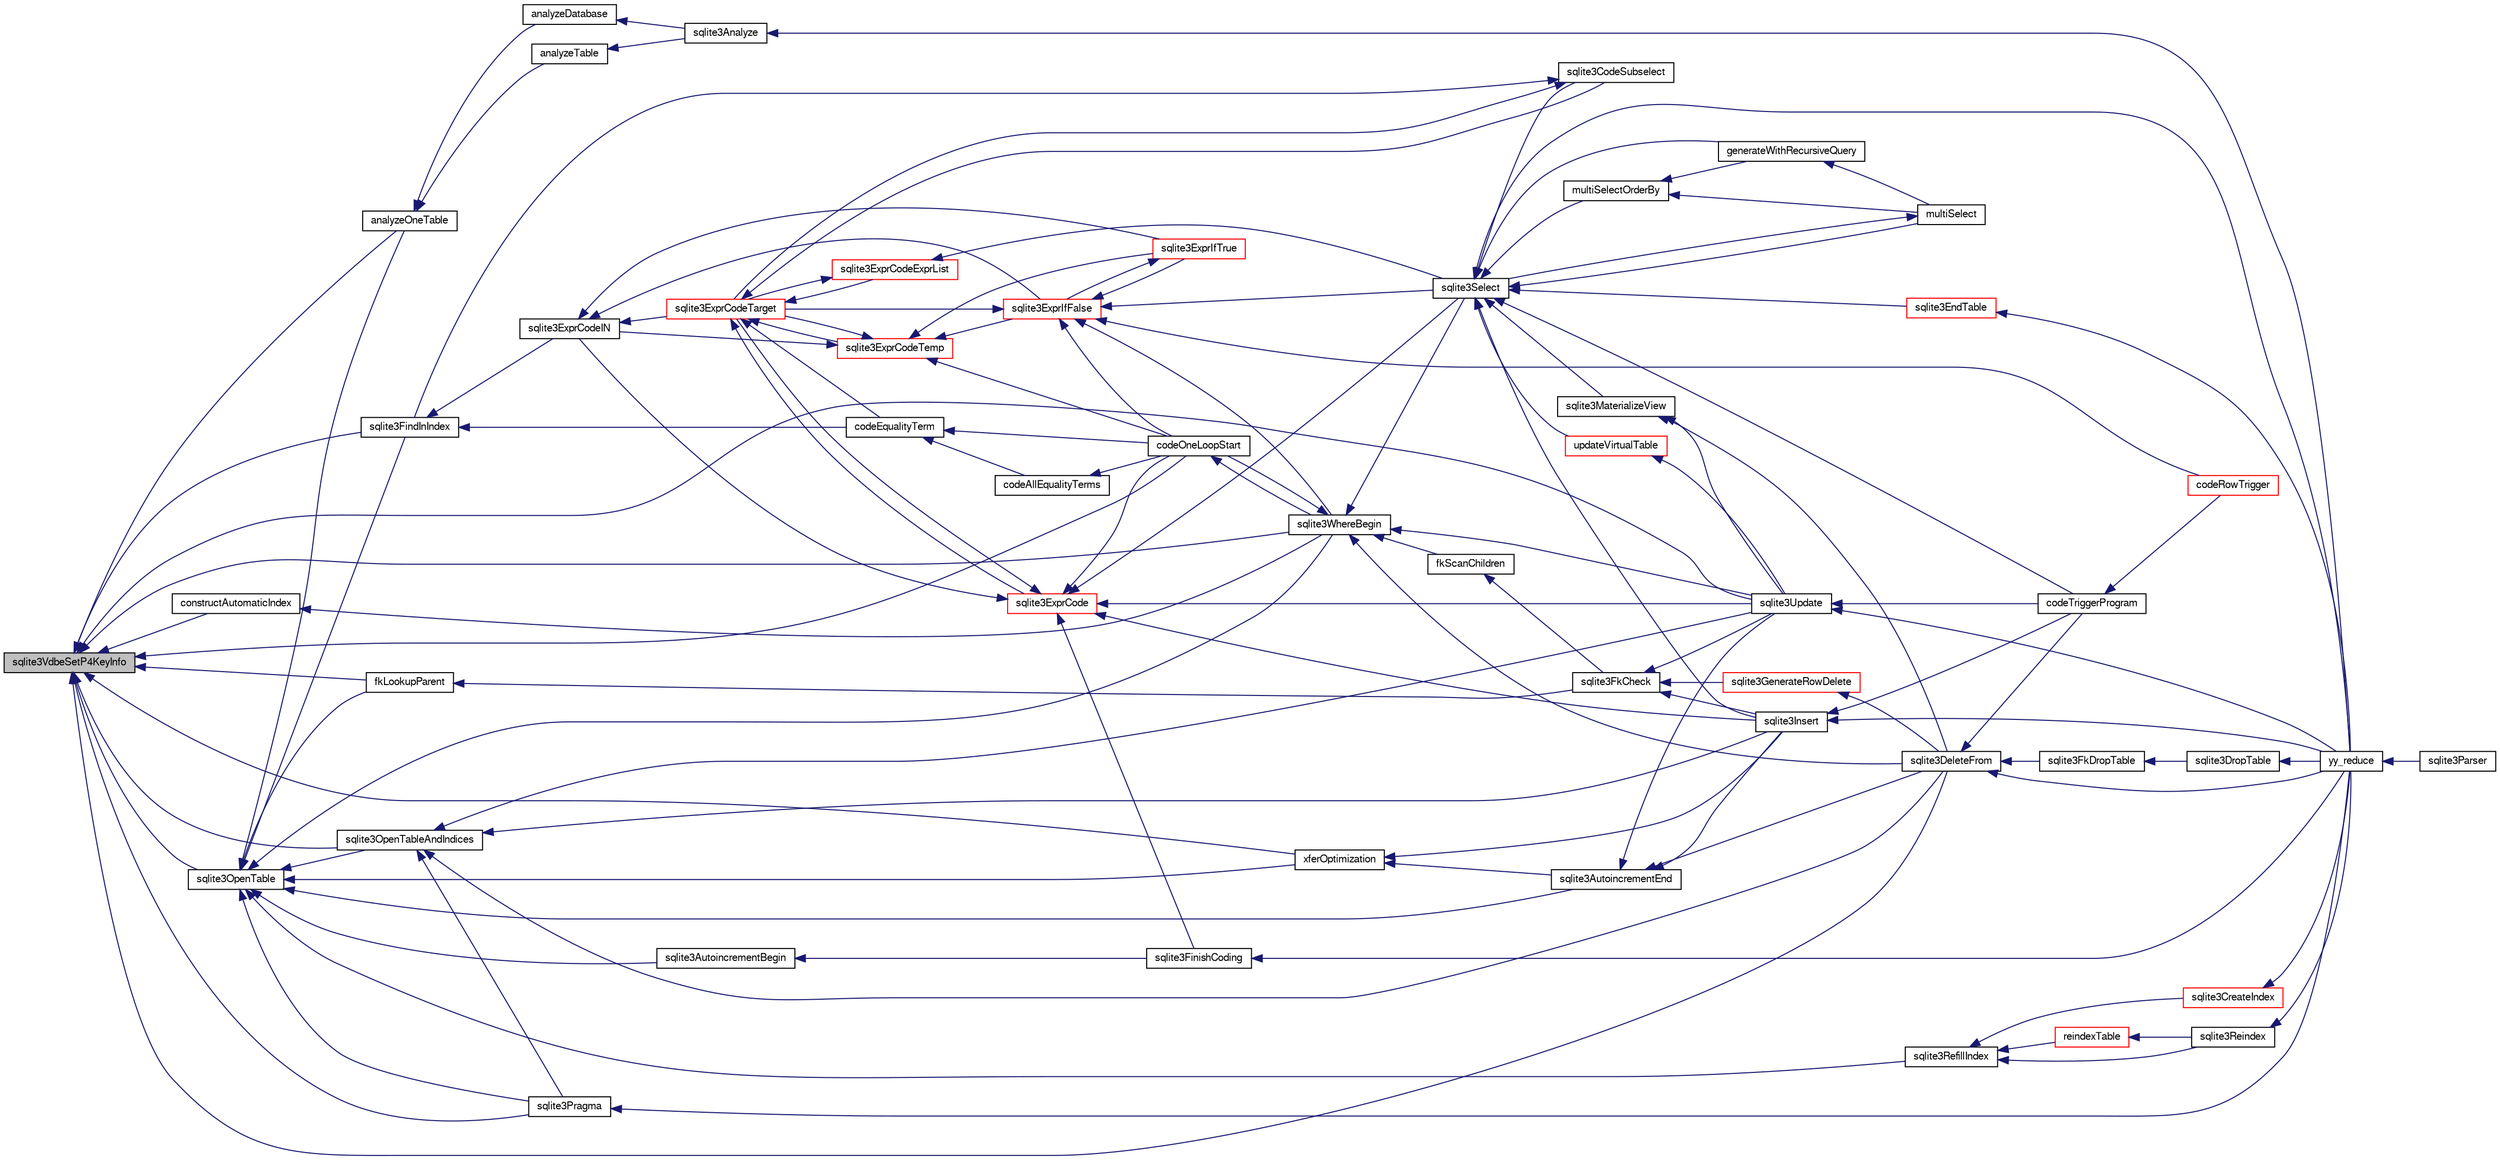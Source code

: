 digraph "sqlite3VdbeSetP4KeyInfo"
{
  edge [fontname="FreeSans",fontsize="10",labelfontname="FreeSans",labelfontsize="10"];
  node [fontname="FreeSans",fontsize="10",shape=record];
  rankdir="LR";
  Node791402 [label="sqlite3VdbeSetP4KeyInfo",height=0.2,width=0.4,color="black", fillcolor="grey75", style="filled", fontcolor="black"];
  Node791402 -> Node791403 [dir="back",color="midnightblue",fontsize="10",style="solid",fontname="FreeSans"];
  Node791403 [label="sqlite3FindInIndex",height=0.2,width=0.4,color="black", fillcolor="white", style="filled",URL="$sqlite3_8c.html#af7d8c56ab0231f44bb5f87b3fafeffb2"];
  Node791403 -> Node791404 [dir="back",color="midnightblue",fontsize="10",style="solid",fontname="FreeSans"];
  Node791404 [label="sqlite3ExprCodeIN",height=0.2,width=0.4,color="black", fillcolor="white", style="filled",URL="$sqlite3_8c.html#ad9cf4f5b5ffb90c24a4a0900c8626193"];
  Node791404 -> Node791405 [dir="back",color="midnightblue",fontsize="10",style="solid",fontname="FreeSans"];
  Node791405 [label="sqlite3ExprCodeTarget",height=0.2,width=0.4,color="red", fillcolor="white", style="filled",URL="$sqlite3_8c.html#a4f308397a0a3ed299ed31aaa1ae2a293"];
  Node791405 -> Node791406 [dir="back",color="midnightblue",fontsize="10",style="solid",fontname="FreeSans"];
  Node791406 [label="sqlite3CodeSubselect",height=0.2,width=0.4,color="black", fillcolor="white", style="filled",URL="$sqlite3_8c.html#aa69b46d2204a1d1b110107a1be12ee0c"];
  Node791406 -> Node791403 [dir="back",color="midnightblue",fontsize="10",style="solid",fontname="FreeSans"];
  Node791406 -> Node791405 [dir="back",color="midnightblue",fontsize="10",style="solid",fontname="FreeSans"];
  Node791405 -> Node791407 [dir="back",color="midnightblue",fontsize="10",style="solid",fontname="FreeSans"];
  Node791407 [label="sqlite3ExprCodeTemp",height=0.2,width=0.4,color="red", fillcolor="white", style="filled",URL="$sqlite3_8c.html#a3bc5c1ccb3c5851847e2aeb4a84ae1fc"];
  Node791407 -> Node791404 [dir="back",color="midnightblue",fontsize="10",style="solid",fontname="FreeSans"];
  Node791407 -> Node791405 [dir="back",color="midnightblue",fontsize="10",style="solid",fontname="FreeSans"];
  Node791407 -> Node791409 [dir="back",color="midnightblue",fontsize="10",style="solid",fontname="FreeSans"];
  Node791409 [label="sqlite3ExprIfTrue",height=0.2,width=0.4,color="red", fillcolor="white", style="filled",URL="$sqlite3_8c.html#ad93a55237c23e1b743ab1f59df1a1444"];
  Node791409 -> Node791410 [dir="back",color="midnightblue",fontsize="10",style="solid",fontname="FreeSans"];
  Node791410 [label="sqlite3ExprIfFalse",height=0.2,width=0.4,color="red", fillcolor="white", style="filled",URL="$sqlite3_8c.html#af97ecccb5d56e321e118414b08f65b71"];
  Node791410 -> Node791405 [dir="back",color="midnightblue",fontsize="10",style="solid",fontname="FreeSans"];
  Node791410 -> Node791409 [dir="back",color="midnightblue",fontsize="10",style="solid",fontname="FreeSans"];
  Node791410 -> Node791443 [dir="back",color="midnightblue",fontsize="10",style="solid",fontname="FreeSans"];
  Node791443 [label="sqlite3Select",height=0.2,width=0.4,color="black", fillcolor="white", style="filled",URL="$sqlite3_8c.html#a2465ee8c956209ba4b272477b7c21a45"];
  Node791443 -> Node791406 [dir="back",color="midnightblue",fontsize="10",style="solid",fontname="FreeSans"];
  Node791443 -> Node791418 [dir="back",color="midnightblue",fontsize="10",style="solid",fontname="FreeSans"];
  Node791418 [label="sqlite3EndTable",height=0.2,width=0.4,color="red", fillcolor="white", style="filled",URL="$sqlite3_8c.html#a7b5f2c66c0f0b6f819d970ca389768b0"];
  Node791418 -> Node791415 [dir="back",color="midnightblue",fontsize="10",style="solid",fontname="FreeSans"];
  Node791415 [label="yy_reduce",height=0.2,width=0.4,color="black", fillcolor="white", style="filled",URL="$sqlite3_8c.html#a7c419a9b25711c666a9a2449ef377f14"];
  Node791415 -> Node791416 [dir="back",color="midnightblue",fontsize="10",style="solid",fontname="FreeSans"];
  Node791416 [label="sqlite3Parser",height=0.2,width=0.4,color="black", fillcolor="white", style="filled",URL="$sqlite3_8c.html#a0327d71a5fabe0b6a343d78a2602e72a"];
  Node791443 -> Node791444 [dir="back",color="midnightblue",fontsize="10",style="solid",fontname="FreeSans"];
  Node791444 [label="sqlite3MaterializeView",height=0.2,width=0.4,color="black", fillcolor="white", style="filled",URL="$sqlite3_8c.html#a4557984b0b75f998fb0c3f231c9b1def"];
  Node791444 -> Node791425 [dir="back",color="midnightblue",fontsize="10",style="solid",fontname="FreeSans"];
  Node791425 [label="sqlite3DeleteFrom",height=0.2,width=0.4,color="black", fillcolor="white", style="filled",URL="$sqlite3_8c.html#ab9b4b45349188b49eabb23f94608a091"];
  Node791425 -> Node791426 [dir="back",color="midnightblue",fontsize="10",style="solid",fontname="FreeSans"];
  Node791426 [label="sqlite3FkDropTable",height=0.2,width=0.4,color="black", fillcolor="white", style="filled",URL="$sqlite3_8c.html#a1218c6fc74e89152ceaa4760e82f5ef9"];
  Node791426 -> Node791427 [dir="back",color="midnightblue",fontsize="10",style="solid",fontname="FreeSans"];
  Node791427 [label="sqlite3DropTable",height=0.2,width=0.4,color="black", fillcolor="white", style="filled",URL="$sqlite3_8c.html#a5534f77364b5568783c0e50db3c9defb"];
  Node791427 -> Node791415 [dir="back",color="midnightblue",fontsize="10",style="solid",fontname="FreeSans"];
  Node791425 -> Node791428 [dir="back",color="midnightblue",fontsize="10",style="solid",fontname="FreeSans"];
  Node791428 [label="codeTriggerProgram",height=0.2,width=0.4,color="black", fillcolor="white", style="filled",URL="$sqlite3_8c.html#a120801f59d9281d201d2ff4b2606836e"];
  Node791428 -> Node791429 [dir="back",color="midnightblue",fontsize="10",style="solid",fontname="FreeSans"];
  Node791429 [label="codeRowTrigger",height=0.2,width=0.4,color="red", fillcolor="white", style="filled",URL="$sqlite3_8c.html#a463cea5aaaf388b560b206570a0022fc"];
  Node791425 -> Node791415 [dir="back",color="midnightblue",fontsize="10",style="solid",fontname="FreeSans"];
  Node791444 -> Node791433 [dir="back",color="midnightblue",fontsize="10",style="solid",fontname="FreeSans"];
  Node791433 [label="sqlite3Update",height=0.2,width=0.4,color="black", fillcolor="white", style="filled",URL="$sqlite3_8c.html#ac5aa67c46e8cc8174566fabe6809fafa"];
  Node791433 -> Node791428 [dir="back",color="midnightblue",fontsize="10",style="solid",fontname="FreeSans"];
  Node791433 -> Node791415 [dir="back",color="midnightblue",fontsize="10",style="solid",fontname="FreeSans"];
  Node791443 -> Node791435 [dir="back",color="midnightblue",fontsize="10",style="solid",fontname="FreeSans"];
  Node791435 [label="sqlite3Insert",height=0.2,width=0.4,color="black", fillcolor="white", style="filled",URL="$sqlite3_8c.html#a5b17c9c2000bae6bdff8e6be48d7dc2b"];
  Node791435 -> Node791428 [dir="back",color="midnightblue",fontsize="10",style="solid",fontname="FreeSans"];
  Node791435 -> Node791415 [dir="back",color="midnightblue",fontsize="10",style="solid",fontname="FreeSans"];
  Node791443 -> Node791445 [dir="back",color="midnightblue",fontsize="10",style="solid",fontname="FreeSans"];
  Node791445 [label="generateWithRecursiveQuery",height=0.2,width=0.4,color="black", fillcolor="white", style="filled",URL="$sqlite3_8c.html#ade2c3663fa9c3b9676507984b9483942"];
  Node791445 -> Node791446 [dir="back",color="midnightblue",fontsize="10",style="solid",fontname="FreeSans"];
  Node791446 [label="multiSelect",height=0.2,width=0.4,color="black", fillcolor="white", style="filled",URL="$sqlite3_8c.html#a6456c61f3d9b2389738753cedfa24fa7"];
  Node791446 -> Node791443 [dir="back",color="midnightblue",fontsize="10",style="solid",fontname="FreeSans"];
  Node791443 -> Node791446 [dir="back",color="midnightblue",fontsize="10",style="solid",fontname="FreeSans"];
  Node791443 -> Node791447 [dir="back",color="midnightblue",fontsize="10",style="solid",fontname="FreeSans"];
  Node791447 [label="multiSelectOrderBy",height=0.2,width=0.4,color="black", fillcolor="white", style="filled",URL="$sqlite3_8c.html#afcdb8488c6f4dfdadaf9f04bca35b808"];
  Node791447 -> Node791445 [dir="back",color="midnightblue",fontsize="10",style="solid",fontname="FreeSans"];
  Node791447 -> Node791446 [dir="back",color="midnightblue",fontsize="10",style="solid",fontname="FreeSans"];
  Node791443 -> Node791428 [dir="back",color="midnightblue",fontsize="10",style="solid",fontname="FreeSans"];
  Node791443 -> Node791448 [dir="back",color="midnightblue",fontsize="10",style="solid",fontname="FreeSans"];
  Node791448 [label="updateVirtualTable",height=0.2,width=0.4,color="red", fillcolor="white", style="filled",URL="$sqlite3_8c.html#a740220531db9293c39a2cdd7da3f74e1"];
  Node791448 -> Node791433 [dir="back",color="midnightblue",fontsize="10",style="solid",fontname="FreeSans"];
  Node791443 -> Node791415 [dir="back",color="midnightblue",fontsize="10",style="solid",fontname="FreeSans"];
  Node791410 -> Node791429 [dir="back",color="midnightblue",fontsize="10",style="solid",fontname="FreeSans"];
  Node791410 -> Node791449 [dir="back",color="midnightblue",fontsize="10",style="solid",fontname="FreeSans"];
  Node791449 [label="codeOneLoopStart",height=0.2,width=0.4,color="black", fillcolor="white", style="filled",URL="$sqlite3_8c.html#aa868875120b151c169cc79139ed6e008"];
  Node791449 -> Node791440 [dir="back",color="midnightblue",fontsize="10",style="solid",fontname="FreeSans"];
  Node791440 [label="sqlite3WhereBegin",height=0.2,width=0.4,color="black", fillcolor="white", style="filled",URL="$sqlite3_8c.html#acad049f5c9a96a8118cffd5e5ce89f7c"];
  Node791440 -> Node791425 [dir="back",color="midnightblue",fontsize="10",style="solid",fontname="FreeSans"];
  Node791440 -> Node791441 [dir="back",color="midnightblue",fontsize="10",style="solid",fontname="FreeSans"];
  Node791441 [label="fkScanChildren",height=0.2,width=0.4,color="black", fillcolor="white", style="filled",URL="$sqlite3_8c.html#a67c9dcb484336b3155e7a82a037d4691"];
  Node791441 -> Node791442 [dir="back",color="midnightblue",fontsize="10",style="solid",fontname="FreeSans"];
  Node791442 [label="sqlite3FkCheck",height=0.2,width=0.4,color="black", fillcolor="white", style="filled",URL="$sqlite3_8c.html#aa38fb76c7d6f48f19772877a41703b92"];
  Node791442 -> Node791424 [dir="back",color="midnightblue",fontsize="10",style="solid",fontname="FreeSans"];
  Node791424 [label="sqlite3GenerateRowDelete",height=0.2,width=0.4,color="red", fillcolor="white", style="filled",URL="$sqlite3_8c.html#a2c76cbf3027fc18fdbb8cb4cd96b77d9"];
  Node791424 -> Node791425 [dir="back",color="midnightblue",fontsize="10",style="solid",fontname="FreeSans"];
  Node791442 -> Node791435 [dir="back",color="midnightblue",fontsize="10",style="solid",fontname="FreeSans"];
  Node791442 -> Node791433 [dir="back",color="midnightblue",fontsize="10",style="solid",fontname="FreeSans"];
  Node791440 -> Node791443 [dir="back",color="midnightblue",fontsize="10",style="solid",fontname="FreeSans"];
  Node791440 -> Node791433 [dir="back",color="midnightblue",fontsize="10",style="solid",fontname="FreeSans"];
  Node791440 -> Node791449 [dir="back",color="midnightblue",fontsize="10",style="solid",fontname="FreeSans"];
  Node791410 -> Node791440 [dir="back",color="midnightblue",fontsize="10",style="solid",fontname="FreeSans"];
  Node791407 -> Node791410 [dir="back",color="midnightblue",fontsize="10",style="solid",fontname="FreeSans"];
  Node791407 -> Node791449 [dir="back",color="midnightblue",fontsize="10",style="solid",fontname="FreeSans"];
  Node791405 -> Node791450 [dir="back",color="midnightblue",fontsize="10",style="solid",fontname="FreeSans"];
  Node791450 [label="sqlite3ExprCode",height=0.2,width=0.4,color="red", fillcolor="white", style="filled",URL="$sqlite3_8c.html#a75f270fb0b111b86924cca4ea507b417"];
  Node791450 -> Node791404 [dir="back",color="midnightblue",fontsize="10",style="solid",fontname="FreeSans"];
  Node791450 -> Node791405 [dir="back",color="midnightblue",fontsize="10",style="solid",fontname="FreeSans"];
  Node791450 -> Node791456 [dir="back",color="midnightblue",fontsize="10",style="solid",fontname="FreeSans"];
  Node791456 [label="sqlite3FinishCoding",height=0.2,width=0.4,color="black", fillcolor="white", style="filled",URL="$sqlite3_8c.html#a651bc5b446c276c092705856d995b278"];
  Node791456 -> Node791415 [dir="back",color="midnightblue",fontsize="10",style="solid",fontname="FreeSans"];
  Node791450 -> Node791435 [dir="back",color="midnightblue",fontsize="10",style="solid",fontname="FreeSans"];
  Node791450 -> Node791443 [dir="back",color="midnightblue",fontsize="10",style="solid",fontname="FreeSans"];
  Node791450 -> Node791433 [dir="back",color="midnightblue",fontsize="10",style="solid",fontname="FreeSans"];
  Node791450 -> Node791449 [dir="back",color="midnightblue",fontsize="10",style="solid",fontname="FreeSans"];
  Node791405 -> Node791459 [dir="back",color="midnightblue",fontsize="10",style="solid",fontname="FreeSans"];
  Node791459 [label="sqlite3ExprCodeExprList",height=0.2,width=0.4,color="red", fillcolor="white", style="filled",URL="$sqlite3_8c.html#a05b2b3dc3de7565de24eb3a2ff4e9566"];
  Node791459 -> Node791405 [dir="back",color="midnightblue",fontsize="10",style="solid",fontname="FreeSans"];
  Node791459 -> Node791443 [dir="back",color="midnightblue",fontsize="10",style="solid",fontname="FreeSans"];
  Node791405 -> Node791471 [dir="back",color="midnightblue",fontsize="10",style="solid",fontname="FreeSans"];
  Node791471 [label="codeEqualityTerm",height=0.2,width=0.4,color="black", fillcolor="white", style="filled",URL="$sqlite3_8c.html#ad88a57073f031452c9843e97f15acc47"];
  Node791471 -> Node791472 [dir="back",color="midnightblue",fontsize="10",style="solid",fontname="FreeSans"];
  Node791472 [label="codeAllEqualityTerms",height=0.2,width=0.4,color="black", fillcolor="white", style="filled",URL="$sqlite3_8c.html#a3095598b812500a4efe41bf17cd49381"];
  Node791472 -> Node791449 [dir="back",color="midnightblue",fontsize="10",style="solid",fontname="FreeSans"];
  Node791471 -> Node791449 [dir="back",color="midnightblue",fontsize="10",style="solid",fontname="FreeSans"];
  Node791404 -> Node791409 [dir="back",color="midnightblue",fontsize="10",style="solid",fontname="FreeSans"];
  Node791404 -> Node791410 [dir="back",color="midnightblue",fontsize="10",style="solid",fontname="FreeSans"];
  Node791403 -> Node791471 [dir="back",color="midnightblue",fontsize="10",style="solid",fontname="FreeSans"];
  Node791402 -> Node791473 [dir="back",color="midnightblue",fontsize="10",style="solid",fontname="FreeSans"];
  Node791473 [label="analyzeOneTable",height=0.2,width=0.4,color="black", fillcolor="white", style="filled",URL="$sqlite3_8c.html#a31d4182bf855943a5d0526dbb4987803"];
  Node791473 -> Node791474 [dir="back",color="midnightblue",fontsize="10",style="solid",fontname="FreeSans"];
  Node791474 [label="analyzeDatabase",height=0.2,width=0.4,color="black", fillcolor="white", style="filled",URL="$sqlite3_8c.html#a19f2a630f42aaa010d1b47b81f8cea18"];
  Node791474 -> Node791475 [dir="back",color="midnightblue",fontsize="10",style="solid",fontname="FreeSans"];
  Node791475 [label="sqlite3Analyze",height=0.2,width=0.4,color="black", fillcolor="white", style="filled",URL="$sqlite3_8c.html#ac696deb1ccaae3fa855cfbd0bfd4d048"];
  Node791475 -> Node791415 [dir="back",color="midnightblue",fontsize="10",style="solid",fontname="FreeSans"];
  Node791473 -> Node791476 [dir="back",color="midnightblue",fontsize="10",style="solid",fontname="FreeSans"];
  Node791476 [label="analyzeTable",height=0.2,width=0.4,color="black", fillcolor="white", style="filled",URL="$sqlite3_8c.html#a85f18bcf2d42d5d6ae3033b0c49144b6"];
  Node791476 -> Node791475 [dir="back",color="midnightblue",fontsize="10",style="solid",fontname="FreeSans"];
  Node791402 -> Node791425 [dir="back",color="midnightblue",fontsize="10",style="solid",fontname="FreeSans"];
  Node791402 -> Node791477 [dir="back",color="midnightblue",fontsize="10",style="solid",fontname="FreeSans"];
  Node791477 [label="fkLookupParent",height=0.2,width=0.4,color="black", fillcolor="white", style="filled",URL="$sqlite3_8c.html#ac7b0111b1d2e3305a38874a645a86d06"];
  Node791477 -> Node791442 [dir="back",color="midnightblue",fontsize="10",style="solid",fontname="FreeSans"];
  Node791402 -> Node791478 [dir="back",color="midnightblue",fontsize="10",style="solid",fontname="FreeSans"];
  Node791478 [label="sqlite3OpenTable",height=0.2,width=0.4,color="black", fillcolor="white", style="filled",URL="$sqlite3_8c.html#aa935d8de28fb95e999736ef792d5a808"];
  Node791478 -> Node791403 [dir="back",color="midnightblue",fontsize="10",style="solid",fontname="FreeSans"];
  Node791478 -> Node791473 [dir="back",color="midnightblue",fontsize="10",style="solid",fontname="FreeSans"];
  Node791478 -> Node791412 [dir="back",color="midnightblue",fontsize="10",style="solid",fontname="FreeSans"];
  Node791412 [label="sqlite3RefillIndex",height=0.2,width=0.4,color="black", fillcolor="white", style="filled",URL="$sqlite3_8c.html#a17be5b679d9181b961ea9ba4a18d4f80"];
  Node791412 -> Node791413 [dir="back",color="midnightblue",fontsize="10",style="solid",fontname="FreeSans"];
  Node791413 [label="sqlite3CreateIndex",height=0.2,width=0.4,color="red", fillcolor="white", style="filled",URL="$sqlite3_8c.html#a8dbe5e590ab6c58a8c45f34f7c81e825"];
  Node791413 -> Node791415 [dir="back",color="midnightblue",fontsize="10",style="solid",fontname="FreeSans"];
  Node791412 -> Node791420 [dir="back",color="midnightblue",fontsize="10",style="solid",fontname="FreeSans"];
  Node791420 [label="reindexTable",height=0.2,width=0.4,color="red", fillcolor="white", style="filled",URL="$sqlite3_8c.html#aaa297e36c19aa0d39c60bf95a03b04b6"];
  Node791420 -> Node791422 [dir="back",color="midnightblue",fontsize="10",style="solid",fontname="FreeSans"];
  Node791422 [label="sqlite3Reindex",height=0.2,width=0.4,color="black", fillcolor="white", style="filled",URL="$sqlite3_8c.html#abd189e31189391e1ef114b413ff4abbf"];
  Node791422 -> Node791415 [dir="back",color="midnightblue",fontsize="10",style="solid",fontname="FreeSans"];
  Node791412 -> Node791422 [dir="back",color="midnightblue",fontsize="10",style="solid",fontname="FreeSans"];
  Node791478 -> Node791477 [dir="back",color="midnightblue",fontsize="10",style="solid",fontname="FreeSans"];
  Node791478 -> Node791479 [dir="back",color="midnightblue",fontsize="10",style="solid",fontname="FreeSans"];
  Node791479 [label="sqlite3AutoincrementBegin",height=0.2,width=0.4,color="black", fillcolor="white", style="filled",URL="$sqlite3_8c.html#a62a5d5880763dac53a4110157e094ebd"];
  Node791479 -> Node791456 [dir="back",color="midnightblue",fontsize="10",style="solid",fontname="FreeSans"];
  Node791478 -> Node791480 [dir="back",color="midnightblue",fontsize="10",style="solid",fontname="FreeSans"];
  Node791480 [label="sqlite3AutoincrementEnd",height=0.2,width=0.4,color="black", fillcolor="white", style="filled",URL="$sqlite3_8c.html#ad8f51f6ea684367030cd9c09234374e7"];
  Node791480 -> Node791425 [dir="back",color="midnightblue",fontsize="10",style="solid",fontname="FreeSans"];
  Node791480 -> Node791435 [dir="back",color="midnightblue",fontsize="10",style="solid",fontname="FreeSans"];
  Node791480 -> Node791433 [dir="back",color="midnightblue",fontsize="10",style="solid",fontname="FreeSans"];
  Node791478 -> Node791481 [dir="back",color="midnightblue",fontsize="10",style="solid",fontname="FreeSans"];
  Node791481 [label="sqlite3OpenTableAndIndices",height=0.2,width=0.4,color="black", fillcolor="white", style="filled",URL="$sqlite3_8c.html#a14aa7e8abd9fb8406812b9f90560e6ac"];
  Node791481 -> Node791425 [dir="back",color="midnightblue",fontsize="10",style="solid",fontname="FreeSans"];
  Node791481 -> Node791435 [dir="back",color="midnightblue",fontsize="10",style="solid",fontname="FreeSans"];
  Node791481 -> Node791438 [dir="back",color="midnightblue",fontsize="10",style="solid",fontname="FreeSans"];
  Node791438 [label="sqlite3Pragma",height=0.2,width=0.4,color="black", fillcolor="white", style="filled",URL="$sqlite3_8c.html#a111391370f58f8e6a6eca51fd34d62ed"];
  Node791438 -> Node791415 [dir="back",color="midnightblue",fontsize="10",style="solid",fontname="FreeSans"];
  Node791481 -> Node791433 [dir="back",color="midnightblue",fontsize="10",style="solid",fontname="FreeSans"];
  Node791478 -> Node791482 [dir="back",color="midnightblue",fontsize="10",style="solid",fontname="FreeSans"];
  Node791482 [label="xferOptimization",height=0.2,width=0.4,color="black", fillcolor="white", style="filled",URL="$sqlite3_8c.html#ae85c90f7d064fe83f4ed930e708855d2"];
  Node791482 -> Node791480 [dir="back",color="midnightblue",fontsize="10",style="solid",fontname="FreeSans"];
  Node791482 -> Node791435 [dir="back",color="midnightblue",fontsize="10",style="solid",fontname="FreeSans"];
  Node791478 -> Node791438 [dir="back",color="midnightblue",fontsize="10",style="solid",fontname="FreeSans"];
  Node791478 -> Node791440 [dir="back",color="midnightblue",fontsize="10",style="solid",fontname="FreeSans"];
  Node791402 -> Node791481 [dir="back",color="midnightblue",fontsize="10",style="solid",fontname="FreeSans"];
  Node791402 -> Node791482 [dir="back",color="midnightblue",fontsize="10",style="solid",fontname="FreeSans"];
  Node791402 -> Node791438 [dir="back",color="midnightblue",fontsize="10",style="solid",fontname="FreeSans"];
  Node791402 -> Node791433 [dir="back",color="midnightblue",fontsize="10",style="solid",fontname="FreeSans"];
  Node791402 -> Node791439 [dir="back",color="midnightblue",fontsize="10",style="solid",fontname="FreeSans"];
  Node791439 [label="constructAutomaticIndex",height=0.2,width=0.4,color="black", fillcolor="white", style="filled",URL="$sqlite3_8c.html#aad43d38bc718f4c8e8d0dd8f33ed526f"];
  Node791439 -> Node791440 [dir="back",color="midnightblue",fontsize="10",style="solid",fontname="FreeSans"];
  Node791402 -> Node791449 [dir="back",color="midnightblue",fontsize="10",style="solid",fontname="FreeSans"];
  Node791402 -> Node791440 [dir="back",color="midnightblue",fontsize="10",style="solid",fontname="FreeSans"];
}

